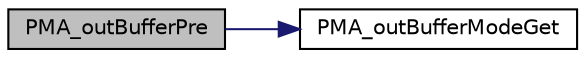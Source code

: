 digraph G
{
  edge [fontname="Helvetica",fontsize="10",labelfontname="Helvetica",labelfontsize="10"];
  node [fontname="Helvetica",fontsize="10",shape=record];
  rankdir="LR";
  Node1 [label="PMA_outBufferPre",height=0.2,width=0.4,color="black", fillcolor="grey75", style="filled" fontcolor="black"];
  Node1 -> Node2 [color="midnightblue",fontsize="10",style="solid",fontname="Helvetica"];
  Node2 [label="PMA_outBufferModeGet",height=0.2,width=0.4,color="black", fillcolor="white", style="filled",URL="$ob_8lib_8php.html#a68da79bacead8c0aa9994141346ebd6d",tooltip="This function be used eventually to support more modes."];
}
